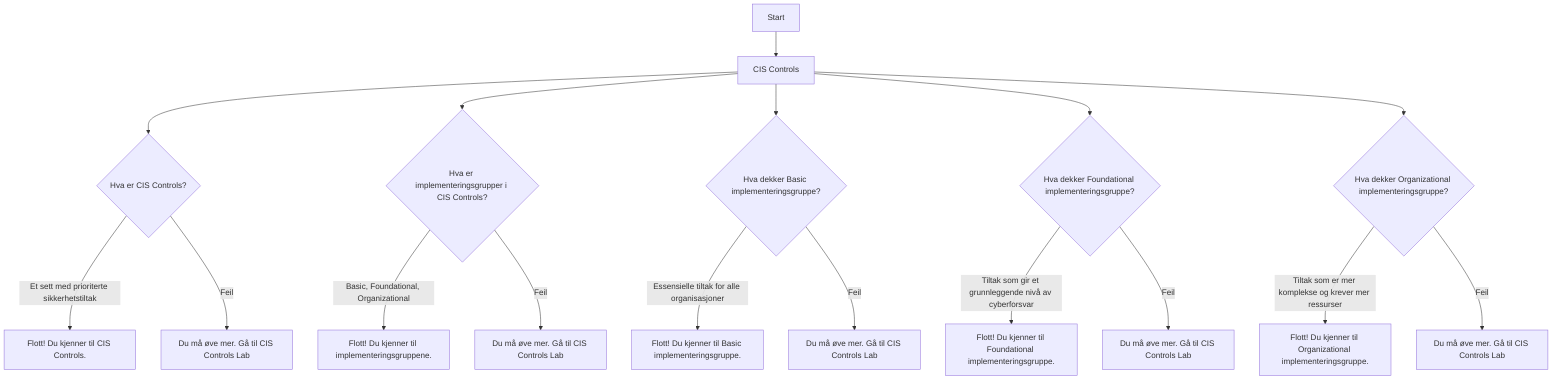 flowchart TD
    Start --> A[CIS Controls]
    
    A --> B{Hva er CIS Controls?}
    B -->|Et sett med prioriterte sikkerhetstiltak| B1[Flott! Du kjenner til CIS Controls.]
    B -->|Feil| B2[Du må øve mer. Gå til CIS Controls Lab]
    
    A --> C{Hva er implementeringsgrupper i CIS Controls?}
    C -->|Basic, Foundational, Organizational| C1[Flott! Du kjenner til implementeringsgruppene.]
    C -->|Feil| C2[Du må øve mer. Gå til CIS Controls Lab]
    
    A --> D{Hva dekker Basic implementeringsgruppe?}
    D -->|Essensielle tiltak for alle organisasjoner| D1[Flott! Du kjenner til Basic implementeringsgruppe.]
    D -->|Feil| D2[Du må øve mer. Gå til CIS Controls Lab]
    
    A --> E{Hva dekker Foundational implementeringsgruppe?}
    E -->|Tiltak som gir et grunnleggende nivå av cyberforsvar| E1[Flott! Du kjenner til Foundational implementeringsgruppe.]
    E -->|Feil| E2[Du må øve mer. Gå til CIS Controls Lab]
    
    A --> F{Hva dekker Organizational implementeringsgruppe?}
    F -->|Tiltak som er mer komplekse og krever mer ressurser| F1[Flott! Du kjenner til Organizational implementeringsgruppe.]
    F -->|Feil| F2[Du må øve mer. Gå til CIS Controls Lab]